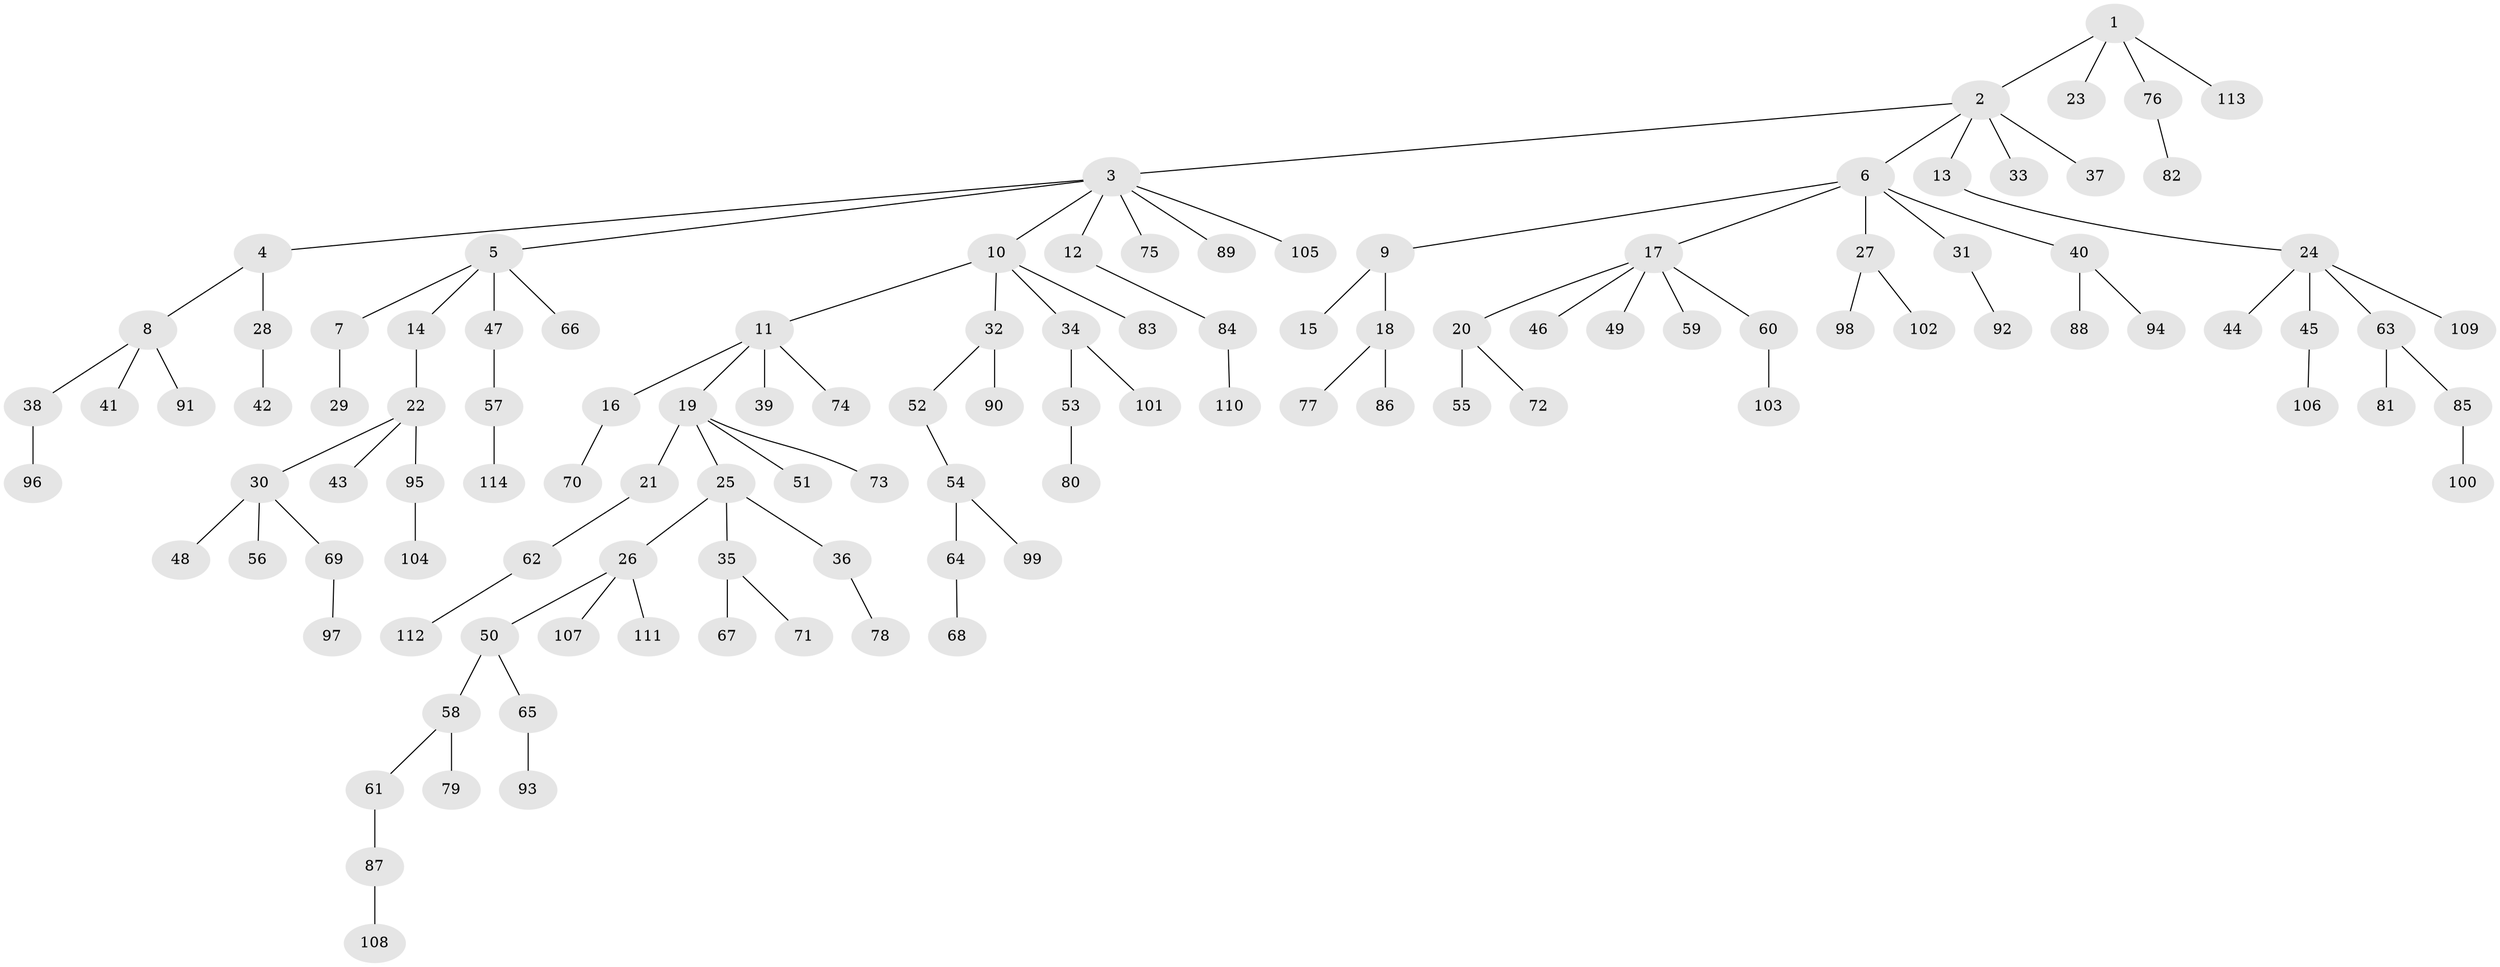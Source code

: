 // Generated by graph-tools (version 1.1) at 2025/02/03/09/25 03:02:29]
// undirected, 114 vertices, 113 edges
graph export_dot {
graph [start="1"]
  node [color=gray90,style=filled];
  1;
  2;
  3;
  4;
  5;
  6;
  7;
  8;
  9;
  10;
  11;
  12;
  13;
  14;
  15;
  16;
  17;
  18;
  19;
  20;
  21;
  22;
  23;
  24;
  25;
  26;
  27;
  28;
  29;
  30;
  31;
  32;
  33;
  34;
  35;
  36;
  37;
  38;
  39;
  40;
  41;
  42;
  43;
  44;
  45;
  46;
  47;
  48;
  49;
  50;
  51;
  52;
  53;
  54;
  55;
  56;
  57;
  58;
  59;
  60;
  61;
  62;
  63;
  64;
  65;
  66;
  67;
  68;
  69;
  70;
  71;
  72;
  73;
  74;
  75;
  76;
  77;
  78;
  79;
  80;
  81;
  82;
  83;
  84;
  85;
  86;
  87;
  88;
  89;
  90;
  91;
  92;
  93;
  94;
  95;
  96;
  97;
  98;
  99;
  100;
  101;
  102;
  103;
  104;
  105;
  106;
  107;
  108;
  109;
  110;
  111;
  112;
  113;
  114;
  1 -- 2;
  1 -- 23;
  1 -- 76;
  1 -- 113;
  2 -- 3;
  2 -- 6;
  2 -- 13;
  2 -- 33;
  2 -- 37;
  3 -- 4;
  3 -- 5;
  3 -- 10;
  3 -- 12;
  3 -- 75;
  3 -- 89;
  3 -- 105;
  4 -- 8;
  4 -- 28;
  5 -- 7;
  5 -- 14;
  5 -- 47;
  5 -- 66;
  6 -- 9;
  6 -- 17;
  6 -- 27;
  6 -- 31;
  6 -- 40;
  7 -- 29;
  8 -- 38;
  8 -- 41;
  8 -- 91;
  9 -- 15;
  9 -- 18;
  10 -- 11;
  10 -- 32;
  10 -- 34;
  10 -- 83;
  11 -- 16;
  11 -- 19;
  11 -- 39;
  11 -- 74;
  12 -- 84;
  13 -- 24;
  14 -- 22;
  16 -- 70;
  17 -- 20;
  17 -- 46;
  17 -- 49;
  17 -- 59;
  17 -- 60;
  18 -- 77;
  18 -- 86;
  19 -- 21;
  19 -- 25;
  19 -- 51;
  19 -- 73;
  20 -- 55;
  20 -- 72;
  21 -- 62;
  22 -- 30;
  22 -- 43;
  22 -- 95;
  24 -- 44;
  24 -- 45;
  24 -- 63;
  24 -- 109;
  25 -- 26;
  25 -- 35;
  25 -- 36;
  26 -- 50;
  26 -- 107;
  26 -- 111;
  27 -- 98;
  27 -- 102;
  28 -- 42;
  30 -- 48;
  30 -- 56;
  30 -- 69;
  31 -- 92;
  32 -- 52;
  32 -- 90;
  34 -- 53;
  34 -- 101;
  35 -- 67;
  35 -- 71;
  36 -- 78;
  38 -- 96;
  40 -- 88;
  40 -- 94;
  45 -- 106;
  47 -- 57;
  50 -- 58;
  50 -- 65;
  52 -- 54;
  53 -- 80;
  54 -- 64;
  54 -- 99;
  57 -- 114;
  58 -- 61;
  58 -- 79;
  60 -- 103;
  61 -- 87;
  62 -- 112;
  63 -- 81;
  63 -- 85;
  64 -- 68;
  65 -- 93;
  69 -- 97;
  76 -- 82;
  84 -- 110;
  85 -- 100;
  87 -- 108;
  95 -- 104;
}
